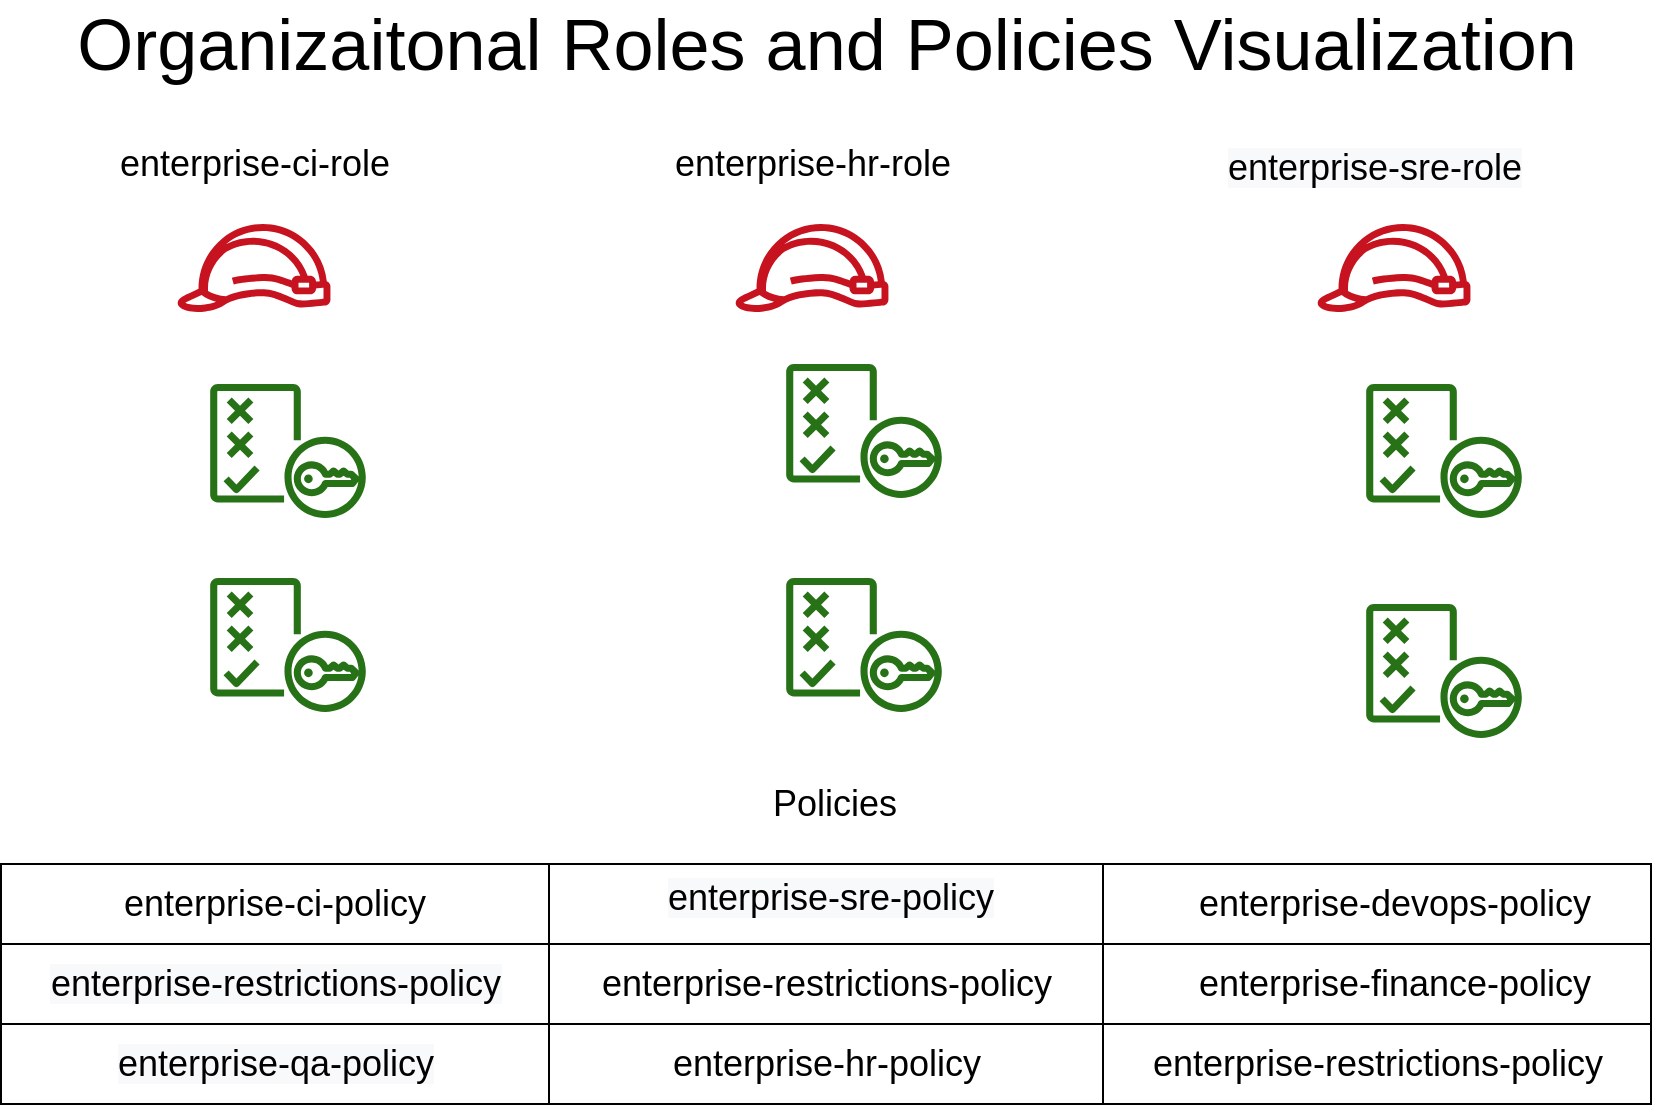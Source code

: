 <mxfile version="14.7.7" type="device"><diagram id="w5K821oeTz1awAXGshNC" name="Page-1"><mxGraphModel dx="3051" dy="841" grid="1" gridSize="10" guides="1" tooltips="1" connect="1" arrows="1" fold="1" page="1" pageScale="1" pageWidth="850" pageHeight="1100" math="0" shadow="0"><root><mxCell id="0"/><mxCell id="1" parent="0"/><mxCell id="ErIYv4OMnf4zSdU8zCp9-1" value="" style="outlineConnect=0;fontColor=#232F3E;gradientColor=none;fillColor=#C7131F;strokeColor=none;dashed=0;verticalLabelPosition=bottom;verticalAlign=top;align=center;html=1;fontSize=12;fontStyle=0;aspect=fixed;pointerEvents=1;shape=mxgraph.aws4.role;" parent="1" vertex="1"><mxGeometry x="-1595" y="130" width="78" height="44" as="geometry"/></mxCell><mxCell id="ErIYv4OMnf4zSdU8zCp9-25" value="" style="outlineConnect=0;fontColor=#232F3E;gradientColor=none;fillColor=#C7131F;strokeColor=none;dashed=0;verticalLabelPosition=bottom;verticalAlign=top;align=center;html=1;fontSize=12;fontStyle=0;aspect=fixed;pointerEvents=1;shape=mxgraph.aws4.role;" parent="1" vertex="1"><mxGeometry x="-1316" y="130" width="78" height="44" as="geometry"/></mxCell><mxCell id="ErIYv4OMnf4zSdU8zCp9-33" value="" style="outlineConnect=0;fontColor=#232F3E;gradientColor=none;fillColor=#C7131F;strokeColor=none;dashed=0;verticalLabelPosition=bottom;verticalAlign=top;align=center;html=1;fontSize=12;fontStyle=0;aspect=fixed;pointerEvents=1;shape=mxgraph.aws4.role;" parent="1" vertex="1"><mxGeometry x="-1025" y="130" width="78" height="44" as="geometry"/></mxCell><mxCell id="ZBDTlJ8NekuEtNXtJ-aw-1" value="" style="shape=table;html=1;whiteSpace=wrap;startSize=0;container=1;collapsible=0;childLayout=tableLayout;" parent="1" vertex="1"><mxGeometry x="-1682.5" y="450" width="825" height="120" as="geometry"/></mxCell><mxCell id="ZBDTlJ8NekuEtNXtJ-aw-10" value="" style="shape=partialRectangle;html=1;whiteSpace=wrap;collapsible=0;dropTarget=0;pointerEvents=0;fillColor=none;top=0;left=0;bottom=0;right=0;points=[[0,0.5],[1,0.5]];portConstraint=eastwest;" parent="ZBDTlJ8NekuEtNXtJ-aw-1" vertex="1"><mxGeometry width="825" height="40" as="geometry"/></mxCell><mxCell id="ZBDTlJ8NekuEtNXtJ-aw-11" value="" style="shape=partialRectangle;html=1;whiteSpace=wrap;connectable=0;overflow=hidden;fillColor=none;top=0;left=0;bottom=0;right=0;" parent="ZBDTlJ8NekuEtNXtJ-aw-10" vertex="1"><mxGeometry width="274" height="40" as="geometry"/></mxCell><mxCell id="ZBDTlJ8NekuEtNXtJ-aw-12" value="" style="shape=partialRectangle;html=1;whiteSpace=wrap;connectable=0;overflow=hidden;fillColor=none;top=0;left=0;bottom=0;right=0;" parent="ZBDTlJ8NekuEtNXtJ-aw-10" vertex="1"><mxGeometry x="274" width="277" height="40" as="geometry"/></mxCell><mxCell id="ZBDTlJ8NekuEtNXtJ-aw-13" value="" style="shape=partialRectangle;html=1;whiteSpace=wrap;connectable=0;overflow=hidden;fillColor=none;top=0;left=0;bottom=0;right=0;" parent="ZBDTlJ8NekuEtNXtJ-aw-10" vertex="1"><mxGeometry x="551" width="274" height="40" as="geometry"/></mxCell><mxCell id="Zzxk0EgykZ1JLHQwXmqY-2" style="shape=partialRectangle;html=1;whiteSpace=wrap;collapsible=0;dropTarget=0;pointerEvents=0;fillColor=none;top=0;left=0;bottom=0;right=0;points=[[0,0.5],[1,0.5]];portConstraint=eastwest;" vertex="1" parent="ZBDTlJ8NekuEtNXtJ-aw-1"><mxGeometry y="40" width="825" height="40" as="geometry"/></mxCell><mxCell id="Zzxk0EgykZ1JLHQwXmqY-3" value="&lt;span style=&quot;color: rgb(0 , 0 , 0) ; font-family: &amp;#34;helvetica&amp;#34; ; font-size: 18px ; font-style: normal ; font-weight: 400 ; letter-spacing: normal ; text-align: center ; text-indent: 0px ; text-transform: none ; word-spacing: 0px ; background-color: rgb(248 , 249 , 250) ; display: inline ; float: none&quot;&gt;enterprise-restrictions-policy&lt;/span&gt;" style="shape=partialRectangle;html=1;whiteSpace=wrap;connectable=0;overflow=hidden;fillColor=none;top=0;left=0;bottom=0;right=0;" vertex="1" parent="Zzxk0EgykZ1JLHQwXmqY-2"><mxGeometry width="274" height="40" as="geometry"/></mxCell><mxCell id="Zzxk0EgykZ1JLHQwXmqY-4" value="&lt;span style=&quot;font-family: &amp;#34;helvetica&amp;#34; ; font-size: 18px&quot;&gt;enterprise-restrictions-policy&lt;/span&gt;" style="shape=partialRectangle;html=1;whiteSpace=wrap;connectable=0;overflow=hidden;fillColor=none;top=0;left=0;bottom=0;right=0;" vertex="1" parent="Zzxk0EgykZ1JLHQwXmqY-2"><mxGeometry x="274" width="277" height="40" as="geometry"/></mxCell><mxCell id="Zzxk0EgykZ1JLHQwXmqY-5" style="shape=partialRectangle;html=1;whiteSpace=wrap;connectable=0;overflow=hidden;fillColor=none;top=0;left=0;bottom=0;right=0;" vertex="1" parent="Zzxk0EgykZ1JLHQwXmqY-2"><mxGeometry x="551" width="274" height="40" as="geometry"/></mxCell><mxCell id="ZBDTlJ8NekuEtNXtJ-aw-26" style="shape=partialRectangle;html=1;whiteSpace=wrap;collapsible=0;dropTarget=0;pointerEvents=0;fillColor=none;top=0;left=0;bottom=0;right=0;points=[[0,0.5],[1,0.5]];portConstraint=eastwest;" parent="ZBDTlJ8NekuEtNXtJ-aw-1" vertex="1"><mxGeometry y="80" width="825" height="40" as="geometry"/></mxCell><mxCell id="ZBDTlJ8NekuEtNXtJ-aw-27" value="&lt;span style=&quot;color: rgb(0 , 0 , 0) ; font-family: &amp;#34;helvetica&amp;#34; ; font-size: 18px ; font-style: normal ; font-weight: 400 ; letter-spacing: normal ; text-align: center ; text-indent: 0px ; text-transform: none ; word-spacing: 0px ; background-color: rgb(248 , 249 , 250) ; display: inline ; float: none&quot;&gt;enterprise-qa-policy&lt;/span&gt;" style="shape=partialRectangle;html=1;whiteSpace=wrap;connectable=0;overflow=hidden;fillColor=none;top=0;left=0;bottom=0;right=0;" parent="ZBDTlJ8NekuEtNXtJ-aw-26" vertex="1"><mxGeometry width="274" height="40" as="geometry"/></mxCell><mxCell id="ZBDTlJ8NekuEtNXtJ-aw-28" value="&lt;span style=&quot;font-size: 18px&quot;&gt;enterprise-hr-policy&lt;/span&gt;" style="shape=partialRectangle;html=1;whiteSpace=wrap;connectable=0;overflow=hidden;fillColor=none;top=0;left=0;bottom=0;right=0;" parent="ZBDTlJ8NekuEtNXtJ-aw-26" vertex="1"><mxGeometry x="274" width="277" height="40" as="geometry"/></mxCell><mxCell id="ZBDTlJ8NekuEtNXtJ-aw-29" value="&lt;span style=&quot;font-family: &amp;#34;helvetica&amp;#34; ; font-size: 18px&quot;&gt;enterprise-restrictions-policy&lt;/span&gt;" style="shape=partialRectangle;html=1;whiteSpace=wrap;connectable=0;overflow=hidden;fillColor=none;top=0;left=0;bottom=0;right=0;" parent="ZBDTlJ8NekuEtNXtJ-aw-26" vertex="1"><mxGeometry x="551" width="274" height="40" as="geometry"/></mxCell><mxCell id="ZBDTlJ8NekuEtNXtJ-aw-14" value="&lt;font style=&quot;font-size: 18px&quot;&gt;Policies&lt;/font&gt;" style="text;html=1;align=center;verticalAlign=middle;resizable=0;points=[];autosize=1;strokeColor=none;" parent="1" vertex="1"><mxGeometry x="-1306" y="410" width="80" height="20" as="geometry"/></mxCell><mxCell id="ErIYv4OMnf4zSdU8zCp9-32" value="&lt;font style=&quot;font-size: 18px&quot;&gt;enterprise-hr-role&lt;/font&gt;" style="text;html=1;align=center;verticalAlign=middle;resizable=0;points=[];autosize=1;" parent="1" vertex="1"><mxGeometry x="-1352" y="90" width="150" height="20" as="geometry"/></mxCell><mxCell id="ErIYv4OMnf4zSdU8zCp9-39" value="&lt;font style=&quot;font-size: 18px&quot;&gt;enterprise-devops-policy&lt;/font&gt;" style="text;html=1;align=center;verticalAlign=middle;resizable=0;points=[];autosize=1;" parent="1" vertex="1"><mxGeometry x="-1091" y="460" width="210" height="20" as="geometry"/></mxCell><mxCell id="nGZl5j6GuOa85rVRgjHI-1" value="&lt;font style=&quot;font-size: 36px&quot;&gt;Organizaitonal Roles and Policies Visualization&lt;/font&gt;" style="text;html=1;align=center;verticalAlign=middle;resizable=0;points=[];autosize=1;strokeColor=none;" parent="1" vertex="1"><mxGeometry x="-1655" y="25" width="770" height="30" as="geometry"/></mxCell><mxCell id="cQzB_dKcZEcPWqbrZ3Y--2" value="&lt;font style=&quot;font-size: 18px&quot;&gt;enterprise-ci-role&lt;/font&gt;" style="text;html=1;align=center;verticalAlign=middle;resizable=0;points=[];autosize=1;" parent="1" vertex="1"><mxGeometry x="-1631" y="90" width="150" height="20" as="geometry"/></mxCell><mxCell id="cQzB_dKcZEcPWqbrZ3Y--3" value="&lt;meta charset=&quot;utf-8&quot;&gt;&lt;span style=&quot;color: rgb(0, 0, 0); font-family: helvetica; font-size: 18px; font-style: normal; font-weight: 400; letter-spacing: normal; text-align: center; text-indent: 0px; text-transform: none; word-spacing: 0px; background-color: rgb(248, 249, 250); display: inline; float: none;&quot;&gt;enterprise-sre-role&lt;/span&gt;" style="text;whiteSpace=wrap;html=1;" parent="1" vertex="1"><mxGeometry x="-1071" y="85" width="170" height="30" as="geometry"/></mxCell><mxCell id="-dwYGB7qXNI-zywalenO-1" value="" style="outlineConnect=0;fontColor=#232F3E;gradientColor=none;fillColor=#277116;strokeColor=none;dashed=0;verticalLabelPosition=bottom;verticalAlign=top;align=center;html=1;fontSize=12;fontStyle=0;aspect=fixed;pointerEvents=1;shape=mxgraph.aws4.policy;" parent="1" vertex="1"><mxGeometry x="-1578" y="307" width="78" height="67" as="geometry"/></mxCell><mxCell id="-dwYGB7qXNI-zywalenO-2" value="" style="outlineConnect=0;fontColor=#232F3E;gradientColor=none;fillColor=#277116;strokeColor=none;dashed=0;verticalLabelPosition=bottom;verticalAlign=top;align=center;html=1;fontSize=12;fontStyle=0;aspect=fixed;pointerEvents=1;shape=mxgraph.aws4.policy;" parent="1" vertex="1"><mxGeometry x="-1290" y="200" width="78" height="67" as="geometry"/></mxCell><mxCell id="-dwYGB7qXNI-zywalenO-3" value="" style="outlineConnect=0;fontColor=#232F3E;gradientColor=none;fillColor=#277116;strokeColor=none;dashed=0;verticalLabelPosition=bottom;verticalAlign=top;align=center;html=1;fontSize=12;fontStyle=0;aspect=fixed;pointerEvents=1;shape=mxgraph.aws4.policy;" parent="1" vertex="1"><mxGeometry x="-1000" y="210" width="78" height="67" as="geometry"/></mxCell><mxCell id="-dwYGB7qXNI-zywalenO-4" value="&lt;font style=&quot;font-size: 18px&quot;&gt;enterprise-ci-policy&lt;/font&gt;" style="text;html=1;align=center;verticalAlign=middle;resizable=0;points=[];autosize=1;" parent="1" vertex="1"><mxGeometry x="-1631" y="460" width="170" height="20" as="geometry"/></mxCell><mxCell id="-dwYGB7qXNI-zywalenO-5" value="&lt;font style=&quot;font-size: 18px&quot;&gt;enterprise-finance-policy&lt;/font&gt;" style="text;html=1;align=center;verticalAlign=middle;resizable=0;points=[];autosize=1;" parent="1" vertex="1"><mxGeometry x="-1091" y="500" width="210" height="20" as="geometry"/></mxCell><mxCell id="-dwYGB7qXNI-zywalenO-6" value="&lt;span style=&quot;color: rgb(0 , 0 , 0) ; font-family: &amp;#34;helvetica&amp;#34; ; font-size: 18px ; font-style: normal ; font-weight: 400 ; letter-spacing: normal ; text-align: center ; text-indent: 0px ; text-transform: none ; word-spacing: 0px ; background-color: rgb(248 , 249 , 250) ; display: inline ; float: none&quot;&gt;enterprise-sre-policy&lt;/span&gt;" style="text;whiteSpace=wrap;html=1;" parent="1" vertex="1"><mxGeometry x="-1351" y="450" width="170" height="30" as="geometry"/></mxCell><mxCell id="Zzxk0EgykZ1JLHQwXmqY-1" value="" style="outlineConnect=0;fontColor=#232F3E;gradientColor=none;fillColor=#277116;strokeColor=none;dashed=0;verticalLabelPosition=bottom;verticalAlign=top;align=center;html=1;fontSize=12;fontStyle=0;aspect=fixed;pointerEvents=1;shape=mxgraph.aws4.policy;" vertex="1" parent="1"><mxGeometry x="-1578" y="210" width="78" height="67" as="geometry"/></mxCell><mxCell id="Zzxk0EgykZ1JLHQwXmqY-8" value="" style="outlineConnect=0;fontColor=#232F3E;gradientColor=none;fillColor=#277116;strokeColor=none;dashed=0;verticalLabelPosition=bottom;verticalAlign=top;align=center;html=1;fontSize=12;fontStyle=0;aspect=fixed;pointerEvents=1;shape=mxgraph.aws4.policy;" vertex="1" parent="1"><mxGeometry x="-1290" y="307" width="78" height="67" as="geometry"/></mxCell><mxCell id="Zzxk0EgykZ1JLHQwXmqY-9" value="" style="outlineConnect=0;fontColor=#232F3E;gradientColor=none;fillColor=#277116;strokeColor=none;dashed=0;verticalLabelPosition=bottom;verticalAlign=top;align=center;html=1;fontSize=12;fontStyle=0;aspect=fixed;pointerEvents=1;shape=mxgraph.aws4.policy;" vertex="1" parent="1"><mxGeometry x="-1000" y="320" width="78" height="67" as="geometry"/></mxCell></root></mxGraphModel></diagram></mxfile>